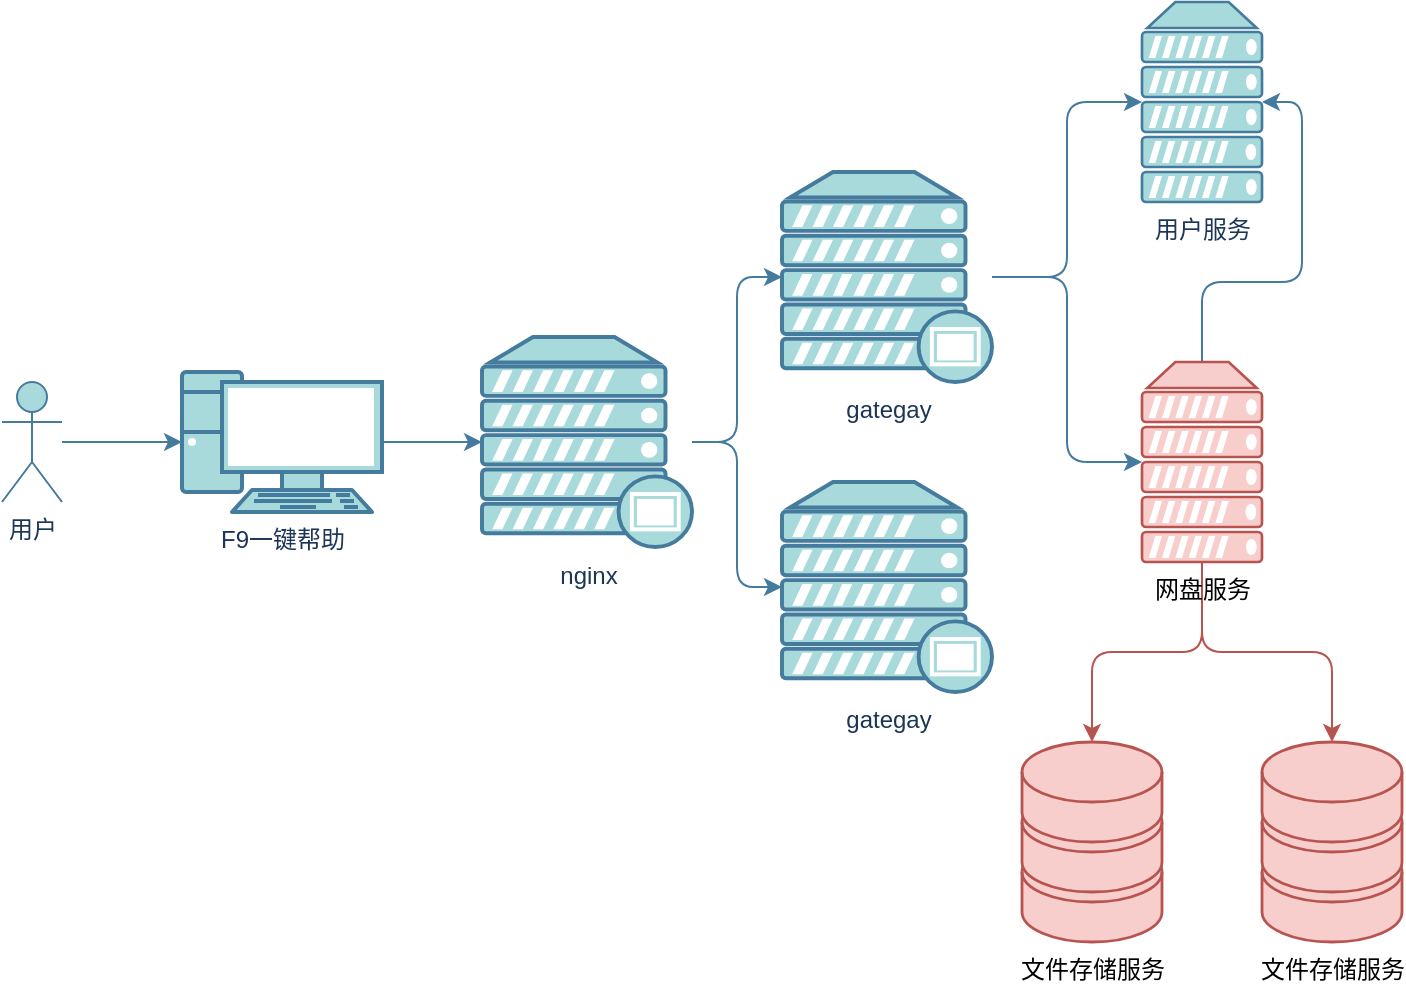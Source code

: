 <mxfile version="21.5.1" type="github">
  <diagram name="第 1 页" id="A2_jOEm_GPVVvmtgA6Gb">
    <mxGraphModel dx="984" dy="1792" grid="1" gridSize="10" guides="1" tooltips="1" connect="1" arrows="1" fold="1" page="1" pageScale="1" pageWidth="827" pageHeight="1169" math="0" shadow="0">
      <root>
        <mxCell id="0" />
        <mxCell id="1" parent="0" />
        <mxCell id="ywaHI6GMVbM5o-b0ekF9-3" style="edgeStyle=orthogonalEdgeStyle;rounded=1;orthogonalLoop=1;jettySize=auto;html=1;labelBackgroundColor=none;strokeColor=#457B9D;fontColor=default;" edge="1" parent="1" source="ywaHI6GMVbM5o-b0ekF9-1" target="ywaHI6GMVbM5o-b0ekF9-2">
          <mxGeometry relative="1" as="geometry" />
        </mxCell>
        <mxCell id="ywaHI6GMVbM5o-b0ekF9-1" value="用户" style="shape=umlActor;verticalLabelPosition=bottom;verticalAlign=top;html=1;outlineConnect=0;rounded=1;labelBackgroundColor=none;fillColor=#A8DADC;strokeColor=#457B9D;fontColor=#1D3557;" vertex="1" parent="1">
          <mxGeometry x="40" y="130" width="30" height="60" as="geometry" />
        </mxCell>
        <mxCell id="ywaHI6GMVbM5o-b0ekF9-5" style="edgeStyle=orthogonalEdgeStyle;rounded=1;orthogonalLoop=1;jettySize=auto;html=1;entryX=0;entryY=0.5;entryDx=0;entryDy=0;entryPerimeter=0;labelBackgroundColor=none;strokeColor=#457B9D;fontColor=default;" edge="1" parent="1" source="ywaHI6GMVbM5o-b0ekF9-2" target="ywaHI6GMVbM5o-b0ekF9-4">
          <mxGeometry relative="1" as="geometry" />
        </mxCell>
        <mxCell id="ywaHI6GMVbM5o-b0ekF9-2" value="F9一键帮助" style="fontColor=#1D3557;verticalAlign=top;verticalLabelPosition=bottom;labelPosition=center;align=center;html=1;outlineConnect=0;fillColor=#A8DADC;strokeColor=#457B9D;gradientDirection=north;strokeWidth=2;shape=mxgraph.networks.pc;rounded=1;labelBackgroundColor=none;" vertex="1" parent="1">
          <mxGeometry x="130" y="125" width="100" height="70" as="geometry" />
        </mxCell>
        <mxCell id="ywaHI6GMVbM5o-b0ekF9-7" style="edgeStyle=orthogonalEdgeStyle;rounded=1;orthogonalLoop=1;jettySize=auto;html=1;entryX=0;entryY=0.5;entryDx=0;entryDy=0;entryPerimeter=0;labelBackgroundColor=none;strokeColor=#457B9D;fontColor=default;" edge="1" parent="1" source="ywaHI6GMVbM5o-b0ekF9-4" target="ywaHI6GMVbM5o-b0ekF9-6">
          <mxGeometry relative="1" as="geometry" />
        </mxCell>
        <mxCell id="ywaHI6GMVbM5o-b0ekF9-26" style="edgeStyle=orthogonalEdgeStyle;rounded=1;orthogonalLoop=1;jettySize=auto;html=1;strokeColor=#457B9D;fontColor=#1D3557;fillColor=#A8DADC;" edge="1" parent="1" source="ywaHI6GMVbM5o-b0ekF9-4" target="ywaHI6GMVbM5o-b0ekF9-25">
          <mxGeometry relative="1" as="geometry" />
        </mxCell>
        <mxCell id="ywaHI6GMVbM5o-b0ekF9-4" value="nginx" style="fontColor=#1D3557;verticalAlign=top;verticalLabelPosition=bottom;labelPosition=center;align=center;html=1;outlineConnect=0;fillColor=#A8DADC;strokeColor=#457B9D;gradientDirection=north;strokeWidth=2;shape=mxgraph.networks.proxy_server;rounded=1;labelBackgroundColor=none;" vertex="1" parent="1">
          <mxGeometry x="280" y="107.5" width="105" height="105" as="geometry" />
        </mxCell>
        <mxCell id="ywaHI6GMVbM5o-b0ekF9-23" style="edgeStyle=orthogonalEdgeStyle;rounded=1;orthogonalLoop=1;jettySize=auto;html=1;entryX=0;entryY=0.5;entryDx=0;entryDy=0;entryPerimeter=0;strokeColor=#457B9D;fontColor=#1D3557;fillColor=#A8DADC;" edge="1" parent="1" source="ywaHI6GMVbM5o-b0ekF9-6" target="ywaHI6GMVbM5o-b0ekF9-12">
          <mxGeometry relative="1" as="geometry" />
        </mxCell>
        <mxCell id="ywaHI6GMVbM5o-b0ekF9-24" style="edgeStyle=orthogonalEdgeStyle;rounded=1;orthogonalLoop=1;jettySize=auto;html=1;entryX=0;entryY=0.5;entryDx=0;entryDy=0;entryPerimeter=0;strokeColor=#457B9D;fontColor=#1D3557;fillColor=#A8DADC;" edge="1" parent="1" source="ywaHI6GMVbM5o-b0ekF9-6" target="ywaHI6GMVbM5o-b0ekF9-11">
          <mxGeometry relative="1" as="geometry" />
        </mxCell>
        <mxCell id="ywaHI6GMVbM5o-b0ekF9-6" value="gategay" style="fontColor=#1D3557;verticalAlign=top;verticalLabelPosition=bottom;labelPosition=center;align=center;html=1;outlineConnect=0;fillColor=#A8DADC;strokeColor=#457B9D;gradientDirection=north;strokeWidth=2;shape=mxgraph.networks.proxy_server;rounded=1;labelBackgroundColor=none;" vertex="1" parent="1">
          <mxGeometry x="430" y="25" width="105" height="105" as="geometry" />
        </mxCell>
        <mxCell id="ywaHI6GMVbM5o-b0ekF9-11" value="用户服务" style="fontColor=#1D3557;verticalAlign=top;verticalLabelPosition=bottom;labelPosition=center;align=center;html=1;outlineConnect=0;fillColor=#A8DADC;strokeColor=#457B9D;gradientDirection=north;strokeWidth=2;shape=mxgraph.networks.server;rounded=1;labelBackgroundColor=none;" vertex="1" parent="1">
          <mxGeometry x="610" y="-60" width="60" height="100" as="geometry" />
        </mxCell>
        <mxCell id="ywaHI6GMVbM5o-b0ekF9-16" style="edgeStyle=orthogonalEdgeStyle;rounded=1;orthogonalLoop=1;jettySize=auto;html=1;entryX=1;entryY=0.5;entryDx=0;entryDy=0;entryPerimeter=0;labelBackgroundColor=none;strokeColor=#457B9D;fontColor=default;" edge="1" parent="1" source="ywaHI6GMVbM5o-b0ekF9-12" target="ywaHI6GMVbM5o-b0ekF9-11">
          <mxGeometry relative="1" as="geometry" />
        </mxCell>
        <mxCell id="ywaHI6GMVbM5o-b0ekF9-18" style="edgeStyle=orthogonalEdgeStyle;rounded=1;orthogonalLoop=1;jettySize=auto;html=1;labelBackgroundColor=none;strokeColor=#b85450;fontColor=default;fillColor=#f8cecc;" edge="1" parent="1" source="ywaHI6GMVbM5o-b0ekF9-12" target="ywaHI6GMVbM5o-b0ekF9-13">
          <mxGeometry relative="1" as="geometry" />
        </mxCell>
        <mxCell id="ywaHI6GMVbM5o-b0ekF9-19" style="edgeStyle=orthogonalEdgeStyle;rounded=1;orthogonalLoop=1;jettySize=auto;html=1;labelBackgroundColor=none;strokeColor=#b85450;fontColor=default;fillColor=#f8cecc;" edge="1" parent="1" source="ywaHI6GMVbM5o-b0ekF9-12" target="ywaHI6GMVbM5o-b0ekF9-17">
          <mxGeometry relative="1" as="geometry" />
        </mxCell>
        <mxCell id="ywaHI6GMVbM5o-b0ekF9-12" value="网盘服务" style="verticalAlign=top;verticalLabelPosition=bottom;labelPosition=center;align=center;html=1;outlineConnect=0;fillColor=#f8cecc;strokeColor=#b85450;gradientDirection=north;strokeWidth=2;shape=mxgraph.networks.server;rounded=1;labelBackgroundColor=none;" vertex="1" parent="1">
          <mxGeometry x="610" y="120" width="60" height="100" as="geometry" />
        </mxCell>
        <mxCell id="ywaHI6GMVbM5o-b0ekF9-13" value="文件存储服务" style="verticalAlign=top;verticalLabelPosition=bottom;labelPosition=center;align=center;html=1;outlineConnect=0;fillColor=#f8cecc;strokeColor=#b85450;gradientDirection=north;strokeWidth=2;shape=mxgraph.networks.storage;rounded=1;labelBackgroundColor=none;" vertex="1" parent="1">
          <mxGeometry x="550" y="310" width="70" height="100" as="geometry" />
        </mxCell>
        <mxCell id="ywaHI6GMVbM5o-b0ekF9-17" value="文件存储服务" style="verticalAlign=top;verticalLabelPosition=bottom;labelPosition=center;align=center;html=1;outlineConnect=0;fillColor=#f8cecc;strokeColor=#b85450;gradientDirection=north;strokeWidth=2;shape=mxgraph.networks.storage;rounded=1;labelBackgroundColor=none;" vertex="1" parent="1">
          <mxGeometry x="670" y="310" width="70" height="100" as="geometry" />
        </mxCell>
        <mxCell id="ywaHI6GMVbM5o-b0ekF9-25" value="gategay" style="fontColor=#1D3557;verticalAlign=top;verticalLabelPosition=bottom;labelPosition=center;align=center;html=1;outlineConnect=0;fillColor=#A8DADC;strokeColor=#457B9D;gradientDirection=north;strokeWidth=2;shape=mxgraph.networks.proxy_server;rounded=1;labelBackgroundColor=none;" vertex="1" parent="1">
          <mxGeometry x="430" y="180" width="105" height="105" as="geometry" />
        </mxCell>
      </root>
    </mxGraphModel>
  </diagram>
</mxfile>
